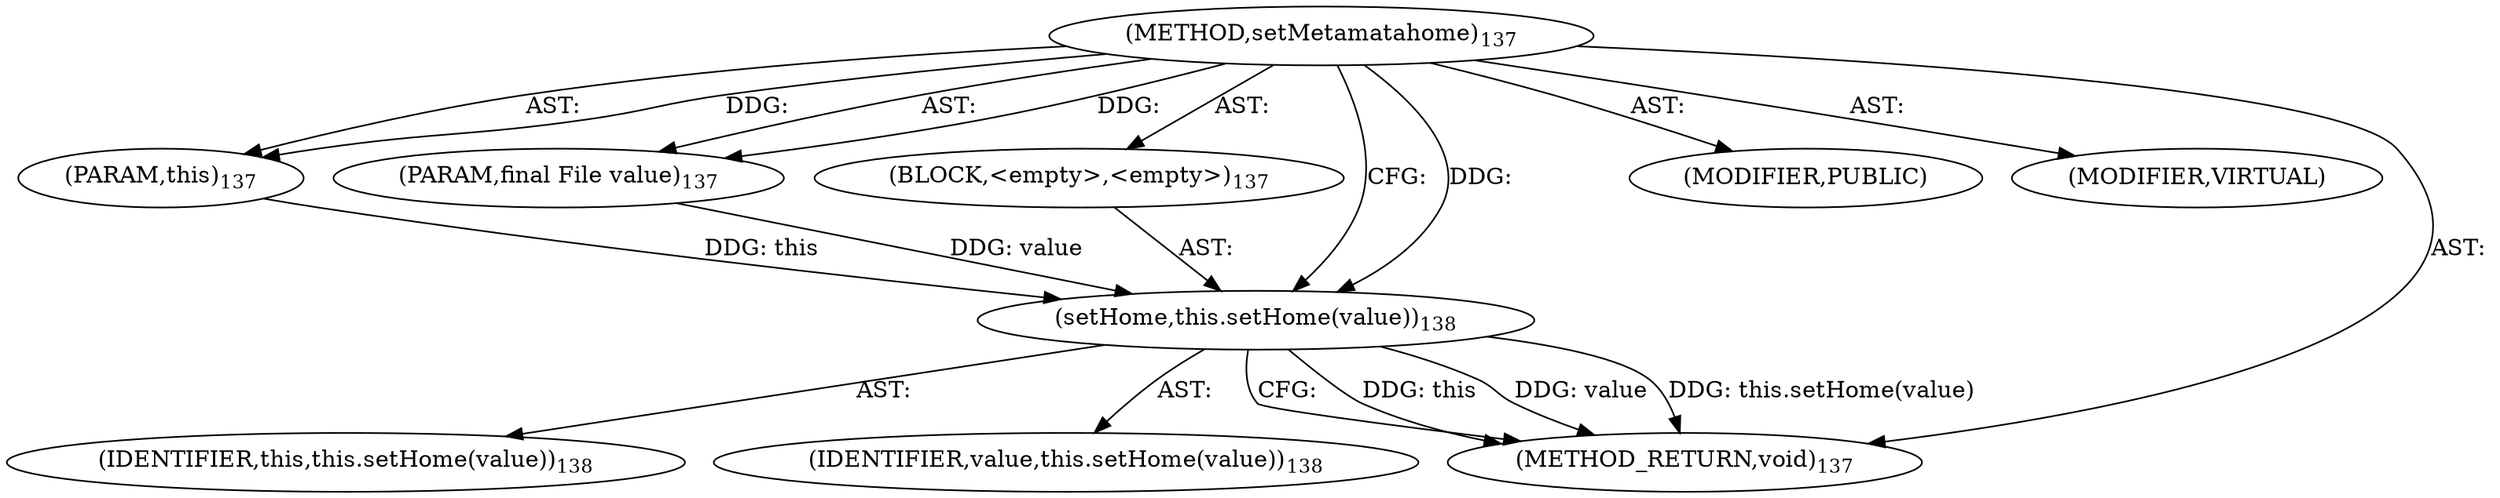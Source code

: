 digraph "setMetamatahome" {  
"111669149699" [label = <(METHOD,setMetamatahome)<SUB>137</SUB>> ]
"115964116993" [label = <(PARAM,this)<SUB>137</SUB>> ]
"115964117006" [label = <(PARAM,final File value)<SUB>137</SUB>> ]
"25769803779" [label = <(BLOCK,&lt;empty&gt;,&lt;empty&gt;)<SUB>137</SUB>> ]
"30064771119" [label = <(setHome,this.setHome(value))<SUB>138</SUB>> ]
"68719476737" [label = <(IDENTIFIER,this,this.setHome(value))<SUB>138</SUB>> ]
"68719476780" [label = <(IDENTIFIER,value,this.setHome(value))<SUB>138</SUB>> ]
"133143986189" [label = <(MODIFIER,PUBLIC)> ]
"133143986190" [label = <(MODIFIER,VIRTUAL)> ]
"128849018883" [label = <(METHOD_RETURN,void)<SUB>137</SUB>> ]
  "111669149699" -> "115964116993"  [ label = "AST: "] 
  "111669149699" -> "115964117006"  [ label = "AST: "] 
  "111669149699" -> "25769803779"  [ label = "AST: "] 
  "111669149699" -> "133143986189"  [ label = "AST: "] 
  "111669149699" -> "133143986190"  [ label = "AST: "] 
  "111669149699" -> "128849018883"  [ label = "AST: "] 
  "25769803779" -> "30064771119"  [ label = "AST: "] 
  "30064771119" -> "68719476737"  [ label = "AST: "] 
  "30064771119" -> "68719476780"  [ label = "AST: "] 
  "30064771119" -> "128849018883"  [ label = "CFG: "] 
  "111669149699" -> "30064771119"  [ label = "CFG: "] 
  "30064771119" -> "128849018883"  [ label = "DDG: this"] 
  "30064771119" -> "128849018883"  [ label = "DDG: value"] 
  "30064771119" -> "128849018883"  [ label = "DDG: this.setHome(value)"] 
  "111669149699" -> "115964116993"  [ label = "DDG: "] 
  "111669149699" -> "115964117006"  [ label = "DDG: "] 
  "115964116993" -> "30064771119"  [ label = "DDG: this"] 
  "111669149699" -> "30064771119"  [ label = "DDG: "] 
  "115964117006" -> "30064771119"  [ label = "DDG: value"] 
}
